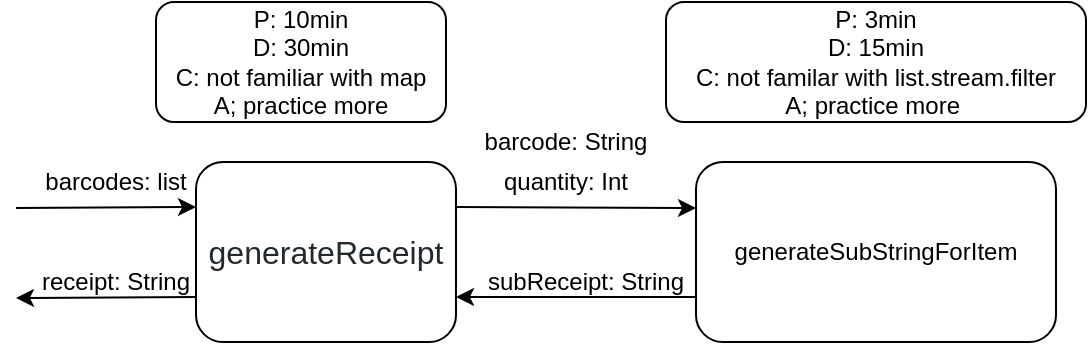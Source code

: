 <mxfile version="13.10.1" type="device"><diagram id="h2JaHWNIPAzsEQJSWFAR" name="Page-1"><mxGraphModel dx="1662" dy="762" grid="1" gridSize="10" guides="1" tooltips="1" connect="1" arrows="1" fold="1" page="1" pageScale="1" pageWidth="827" pageHeight="1169" math="0" shadow="0"><root><mxCell id="0"/><mxCell id="1" parent="0"/><mxCell id="UEtK8n2IsDgR-miLbpR4-1" value="&lt;span style=&quot;color: rgb(36 , 41 , 46) ; font-size: 16px ; font-style: normal ; font-weight: 400 ; letter-spacing: normal ; text-indent: 0px ; text-transform: none ; word-spacing: 0px ; background-color: rgb(255 , 255 , 255) ; display: inline ; float: none&quot;&gt;generateReceipt&lt;/span&gt;" style="rounded=1;whiteSpace=wrap;html=1;" parent="1" vertex="1"><mxGeometry x="130" y="420" width="130" height="90" as="geometry"/></mxCell><mxCell id="UEtK8n2IsDgR-miLbpR4-2" value="" style="endArrow=classic;html=1;entryX=0;entryY=0.25;entryDx=0;entryDy=0;" parent="1" target="UEtK8n2IsDgR-miLbpR4-1" edge="1"><mxGeometry width="50" height="50" relative="1" as="geometry"><mxPoint x="40" y="443" as="sourcePoint"/><mxPoint x="50" y="390" as="targetPoint"/></mxGeometry></mxCell><mxCell id="UEtK8n2IsDgR-miLbpR4-3" value="" style="endArrow=classic;html=1;exitX=0;exitY=0.75;exitDx=0;exitDy=0;" parent="1" source="UEtK8n2IsDgR-miLbpR4-1" edge="1"><mxGeometry width="50" height="50" relative="1" as="geometry"><mxPoint y="520" as="sourcePoint"/><mxPoint x="40" y="488" as="targetPoint"/></mxGeometry></mxCell><mxCell id="UEtK8n2IsDgR-miLbpR4-4" value="barcodes: list" style="text;html=1;strokeColor=none;fillColor=none;align=center;verticalAlign=middle;whiteSpace=wrap;rounded=0;" parent="1" vertex="1"><mxGeometry x="50" y="420" width="80" height="20" as="geometry"/></mxCell><mxCell id="UEtK8n2IsDgR-miLbpR4-5" value="receipt: String" style="text;html=1;strokeColor=none;fillColor=none;align=center;verticalAlign=middle;whiteSpace=wrap;rounded=0;" parent="1" vertex="1"><mxGeometry x="50" y="470" width="80" height="20" as="geometry"/></mxCell><mxCell id="UEtK8n2IsDgR-miLbpR4-6" value="" style="endArrow=classic;html=1;exitX=1;exitY=0.25;exitDx=0;exitDy=0;" parent="1" source="UEtK8n2IsDgR-miLbpR4-1" edge="1"><mxGeometry width="50" height="50" relative="1" as="geometry"><mxPoint x="300" y="443" as="sourcePoint"/><mxPoint x="380" y="443" as="targetPoint"/></mxGeometry></mxCell><mxCell id="UEtK8n2IsDgR-miLbpR4-8" value="generateSubStringForItem" style="rounded=1;whiteSpace=wrap;html=1;" parent="1" vertex="1"><mxGeometry x="380" y="420" width="180" height="90" as="geometry"/></mxCell><mxCell id="UEtK8n2IsDgR-miLbpR4-9" value="" style="endArrow=classic;html=1;exitX=0;exitY=0.75;exitDx=0;exitDy=0;entryX=1;entryY=0.75;entryDx=0;entryDy=0;" parent="1" source="UEtK8n2IsDgR-miLbpR4-8" target="UEtK8n2IsDgR-miLbpR4-1" edge="1"><mxGeometry width="50" height="50" relative="1" as="geometry"><mxPoint x="310" y="450" as="sourcePoint"/><mxPoint x="370" y="450.5" as="targetPoint"/></mxGeometry></mxCell><mxCell id="UEtK8n2IsDgR-miLbpR4-13" value="barcode: String" style="text;html=1;strokeColor=none;fillColor=none;align=center;verticalAlign=middle;whiteSpace=wrap;rounded=0;" parent="1" vertex="1"><mxGeometry x="270" y="400" width="90" height="20" as="geometry"/></mxCell><mxCell id="UEtK8n2IsDgR-miLbpR4-17" value="subReceipt: String" style="text;html=1;strokeColor=none;fillColor=none;align=center;verticalAlign=middle;whiteSpace=wrap;rounded=0;" parent="1" vertex="1"><mxGeometry x="270" y="470" width="110" height="20" as="geometry"/></mxCell><mxCell id="UEtK8n2IsDgR-miLbpR4-20" value="quantity: Int" style="text;html=1;strokeColor=none;fillColor=none;align=center;verticalAlign=middle;whiteSpace=wrap;rounded=0;" parent="1" vertex="1"><mxGeometry x="270" y="420" width="90" height="20" as="geometry"/></mxCell><mxCell id="RS3sGoWYs-H-8wJr9x8w-1" value="P: 10min&lt;br&gt;D: 30min&lt;br&gt;C: not familiar with map&lt;br&gt;A; practice more&lt;span style=&quot;color: rgba(0 , 0 , 0 , 0) ; font-family: monospace ; font-size: 0px&quot;&gt;%3CmxGraphModel%3E%3Croot%3E%3CmxCell%20id%3D%220%22%2F%3E%3CmxCell%20id%3D%221%22%20parent%3D%220%22%2F%3E%3CmxCell%20id%3D%222%22%20value%3D%22%22%20style%3D%22rounded%3D1%3BwhiteSpace%3Dwrap%3Bhtml%3D1%3B%22%20vertex%3D%221%22%20parent%3D%221%22%3E%3CmxGeometry%20x%3D%22130%22%20y%3D%22330%22%20width%3D%22120%22%20height%3D%2260%22%20as%3D%22geometry%22%2F%3E%3C%2FmxCell%3E%3C%2Froot%3E%3C%2FmxGraphModel%3&lt;/span&gt;" style="rounded=1;whiteSpace=wrap;html=1;" vertex="1" parent="1"><mxGeometry x="110" y="340" width="145" height="60" as="geometry"/></mxCell><mxCell id="RS3sGoWYs-H-8wJr9x8w-3" value="P: 3min&lt;br&gt;D: 15min&lt;br&gt;C: not familar with list.stream.filter&lt;br&gt;A; practice more&amp;nbsp;&lt;span style=&quot;color: rgba(0 , 0 , 0 , 0) ; font-family: monospace ; font-size: 0px&quot;&gt;%3CmxGraphModel%3E%3Croot%3E%3CmxCell%20id%3D%220%22%2F%3E%3CmxCell%20id%3D%221%22%20parent%3D%220%22%2F%3E%3CmxCell%20id%3D%222%22%20value%3D%22%22%20style%3D%22rounded%3D1%3BwhiteSpace%3Dwrap%3Bhtml%3D1%3B%22%20vertex%3D%221%22%20parent%3D%221%22%3E%3CmxGeometry%20x%3D%22130%22%20y%3D%22330%22%20width%3D%22120%22%20height%3D%2260%22%20as%3D%22geometry%22%2F%3E%3C%2FmxCell%3E%3C%2Froot%3E%3C%2FmxGraphModel%3E&lt;/span&gt;" style="rounded=1;whiteSpace=wrap;html=1;" vertex="1" parent="1"><mxGeometry x="365" y="340" width="210" height="60" as="geometry"/></mxCell></root></mxGraphModel></diagram></mxfile>